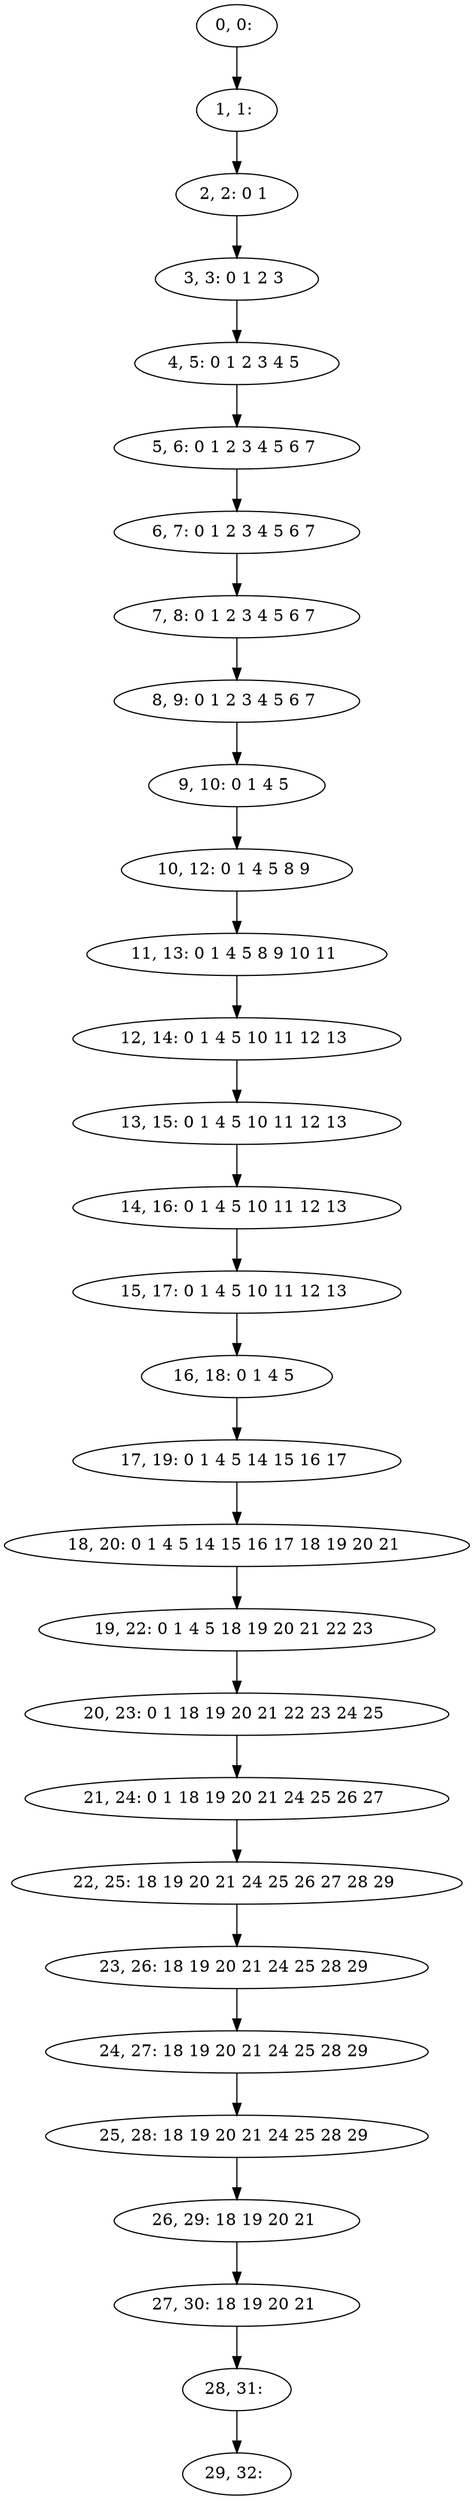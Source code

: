 digraph G {
0[label="0, 0: "];
1[label="1, 1: "];
2[label="2, 2: 0 1 "];
3[label="3, 3: 0 1 2 3 "];
4[label="4, 5: 0 1 2 3 4 5 "];
5[label="5, 6: 0 1 2 3 4 5 6 7 "];
6[label="6, 7: 0 1 2 3 4 5 6 7 "];
7[label="7, 8: 0 1 2 3 4 5 6 7 "];
8[label="8, 9: 0 1 2 3 4 5 6 7 "];
9[label="9, 10: 0 1 4 5 "];
10[label="10, 12: 0 1 4 5 8 9 "];
11[label="11, 13: 0 1 4 5 8 9 10 11 "];
12[label="12, 14: 0 1 4 5 10 11 12 13 "];
13[label="13, 15: 0 1 4 5 10 11 12 13 "];
14[label="14, 16: 0 1 4 5 10 11 12 13 "];
15[label="15, 17: 0 1 4 5 10 11 12 13 "];
16[label="16, 18: 0 1 4 5 "];
17[label="17, 19: 0 1 4 5 14 15 16 17 "];
18[label="18, 20: 0 1 4 5 14 15 16 17 18 19 20 21 "];
19[label="19, 22: 0 1 4 5 18 19 20 21 22 23 "];
20[label="20, 23: 0 1 18 19 20 21 22 23 24 25 "];
21[label="21, 24: 0 1 18 19 20 21 24 25 26 27 "];
22[label="22, 25: 18 19 20 21 24 25 26 27 28 29 "];
23[label="23, 26: 18 19 20 21 24 25 28 29 "];
24[label="24, 27: 18 19 20 21 24 25 28 29 "];
25[label="25, 28: 18 19 20 21 24 25 28 29 "];
26[label="26, 29: 18 19 20 21 "];
27[label="27, 30: 18 19 20 21 "];
28[label="28, 31: "];
29[label="29, 32: "];
0->1 ;
1->2 ;
2->3 ;
3->4 ;
4->5 ;
5->6 ;
6->7 ;
7->8 ;
8->9 ;
9->10 ;
10->11 ;
11->12 ;
12->13 ;
13->14 ;
14->15 ;
15->16 ;
16->17 ;
17->18 ;
18->19 ;
19->20 ;
20->21 ;
21->22 ;
22->23 ;
23->24 ;
24->25 ;
25->26 ;
26->27 ;
27->28 ;
28->29 ;
}
